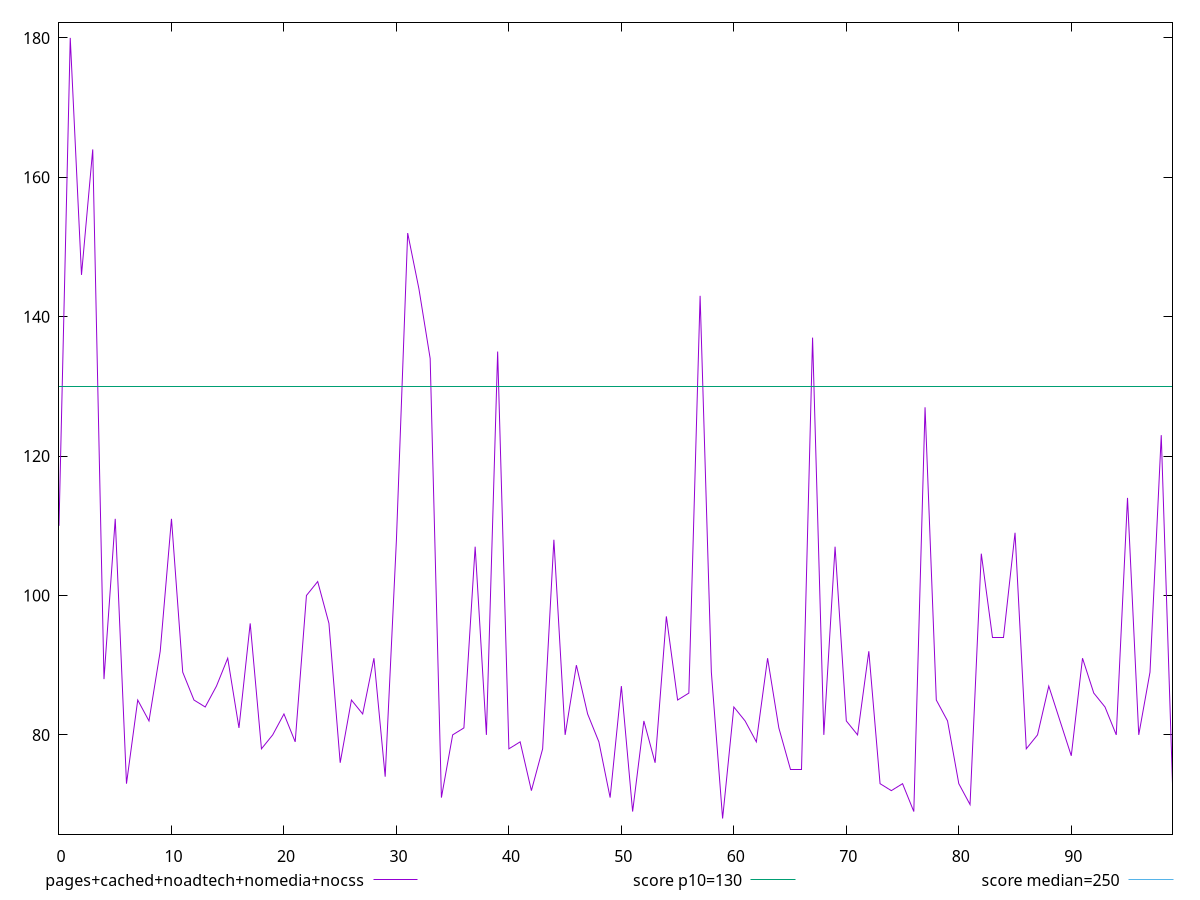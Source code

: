 reset

$pagesCachedNoadtechNomediaNocss <<EOF
0 110
1 180
2 146
3 164
4 88
5 111
6 73
7 85
8 82
9 92
10 111
11 89
12 85
13 84
14 87
15 91
16 81
17 96
18 78
19 80
20 83
21 79
22 100
23 102
24 96
25 76
26 85
27 83
28 91
29 74
30 108
31 152
32 144
33 134
34 71
35 80
36 81
37 107
38 80
39 135
40 78
41 79
42 72
43 78
44 108
45 80
46 90
47 83
48 79
49 71
50 87
51 69
52 82
53 76
54 97
55 85
56 86
57 143
58 89
59 68
60 84
61 82
62 79
63 91
64 81
65 75
66 75
67 137
68 80
69 107
70 82
71 80
72 92
73 73
74 72
75 73
76 69
77 127
78 85
79 82
80 73
81 70
82 106
83 94
84 94
85 109
86 78
87 80
88 87
89 82
90 77
91 91
92 86
93 84
94 80
95 114
96 80
97 89
98 123
99 73
EOF

set key outside below
set xrange [0:99]
set yrange [65.76:182.24]
set trange [65.76:182.24]
set terminal svg size 640, 500 enhanced background rgb 'white'
set output "report_00017_2021-02-10T15-08-03.406Z/max-potential-fid/comparison/line/4_vs_5.svg"

plot $pagesCachedNoadtechNomediaNocss title "pages+cached+noadtech+nomedia+nocss" with line, \
     130 title "score p10=130", \
     250 title "score median=250"

reset
